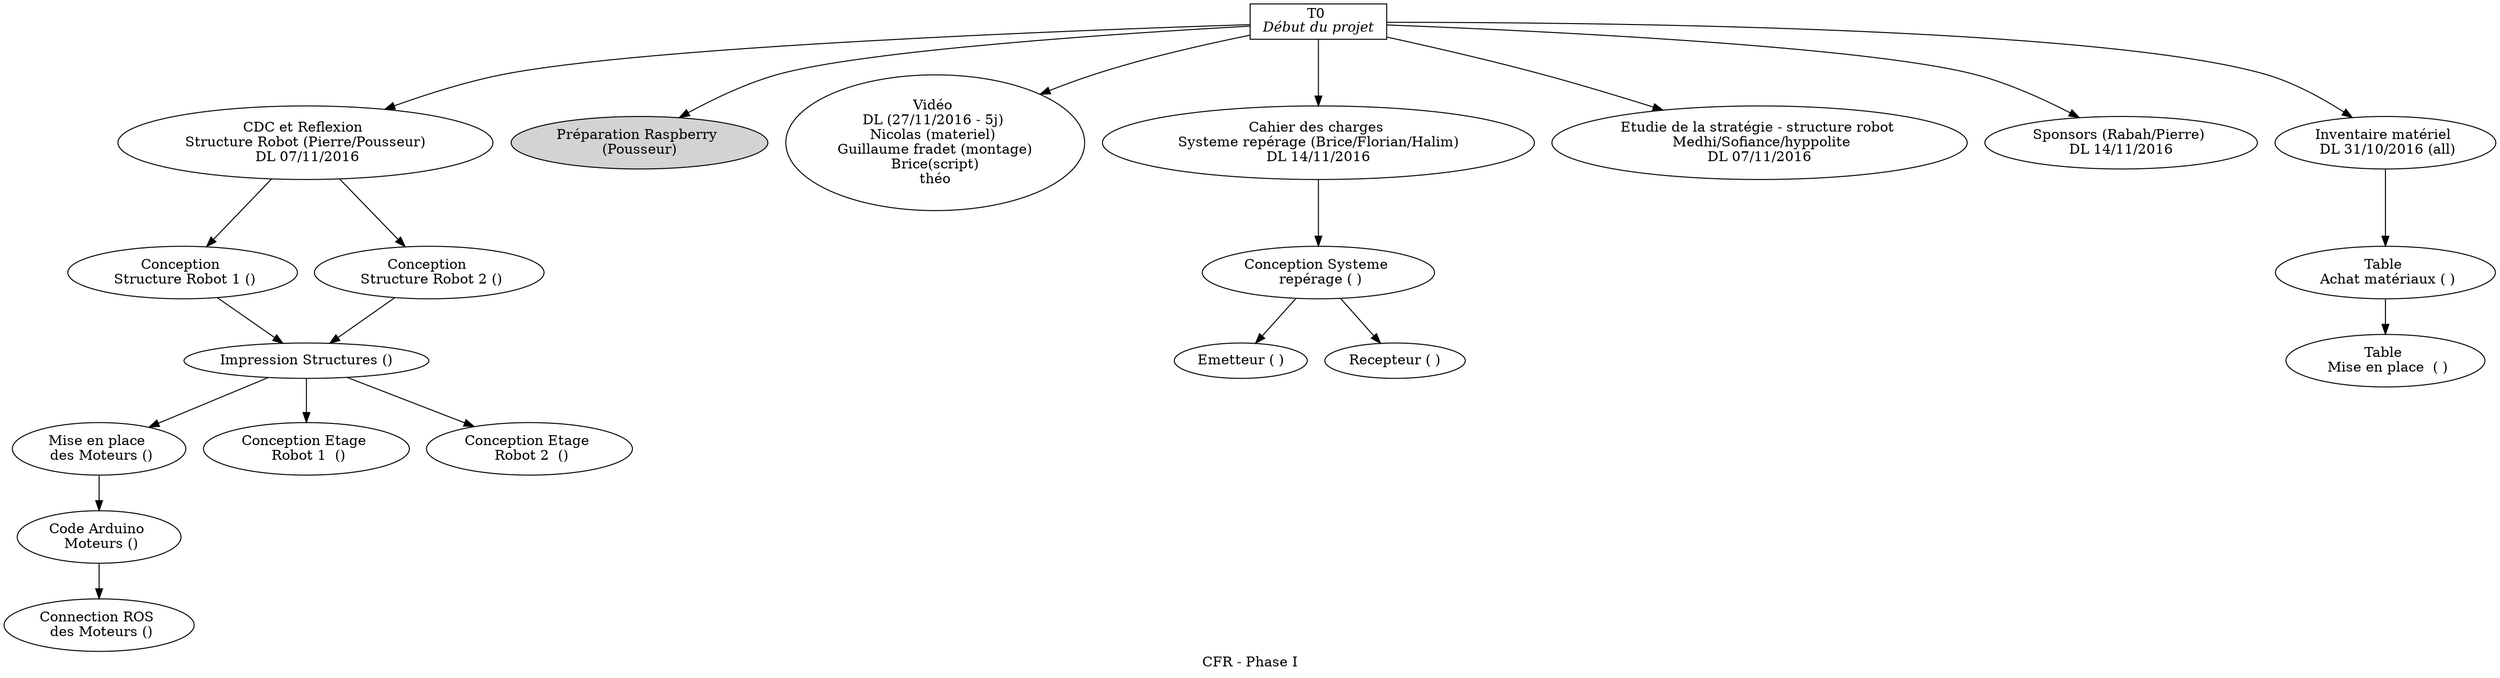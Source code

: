 digraph G {
  
    label ="CFR - Phase I";
   
    t0		   [label = <T0 <br/> <I>Début du projet </I>>]    
    table_0   	   [label = <Table <br/> Achat matériaux ( )>]
    table_1   	   [label = <Table <br/> Mise en place  ( )>]
    struct_robot   [label = <CDC et Reflexion <br/> Structure Robot (Pierre/Pousseur) <br/> DL 07/11/2016>]
    struct_robot_1 [label = <Conception <br/> Structure Robot 1 ()>]
    struct_robot_2 [label = <Conception <br/> Structure Robot 2 ()>]
    imp_struct 	   [label = "Impression Structures ()"]
    prepa_os	   [label = <Préparation Raspberry <br/> (Pousseur) > style="filled"]
    prepa_video    [label = <Vidéo <br/>DL (27/11/2016 - 5j) <br/>Nicolas (materiel) <br/>Guillaume fradet (montage)<br/>Brice(script)<br/>théo>]
    cch_sys_rep    [label = <Cahier des charges <br/> Systeme repérage (Brice/Florian/Halim) <br/> DL 14/11/2016 >]
    cons_sys_rep   [label = <Conception Systeme <br/> repérage ( )>]
    rep_emetteur   [label = <Emetteur ( )>]
    rep_recepteur  [label = <Recepteur ( )>]
    strats         [label = <Etudie de la stratégie - structure robot <br/> Medhi/Sofiance/hyppolite<br/>DL 07/11/2016>]

    sponsors	   [label = <Sponsors (Rabah/Pierre) <br/> DL 14/11/2016 >]
    
    moteur_roues   [label = <Mise en place <br/> des Moteurs ()>] 
    arduino_moteur [label = <Code Arduino <br/> Moteurs ()>] 
    arduino_rasp   [label = <Connection ROS <br/> des Moteurs ()>] 

    cons_etg1_r1   [label = <Conception Etage <br/> Robot 1  ()>] 
    cons_etg1_r2   [label = <Conception Etage <br/> Robot 2  ()>]

    inventaire	   [label = <Inventaire matériel <br/> DL 31/10/2016 (all)>]


    t0[shape=box];
       
    t0		-> inventaire;
    inventaire -> table_0 -> table_1;
 
    t0 -> strats

    t0 -> prepa_os;
    
    t0 -> prepa_video;

    t0 -> sponsors;

    t0 -> struct_robot;
    struct_robot -> struct_robot_1;
    struct_robot -> struct_robot_2;

    struct_robot_1 -> imp_struct;
    struct_robot_2 -> imp_struct;
    imp_struct	   -> moteur_roues;
    moteur_roues   -> arduino_moteur;
    arduino_moteur -> arduino_rasp;

    imp_struct	   -> cons_etg1_r1;
    imp_struct	   -> cons_etg1_r2;

    t0    -> cch_sys_rep;
    cch_sys_rep	   -> cons_sys_rep;
    cons_sys_rep   -> rep_emetteur;
    cons_sys_rep   -> rep_recepteur;
 }
